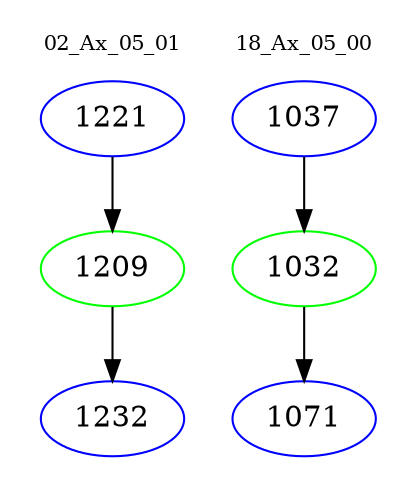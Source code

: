 digraph{
subgraph cluster_0 {
color = white
label = "02_Ax_05_01";
fontsize=10;
T0_1221 [label="1221", color="blue"]
T0_1221 -> T0_1209 [color="black"]
T0_1209 [label="1209", color="green"]
T0_1209 -> T0_1232 [color="black"]
T0_1232 [label="1232", color="blue"]
}
subgraph cluster_1 {
color = white
label = "18_Ax_05_00";
fontsize=10;
T1_1037 [label="1037", color="blue"]
T1_1037 -> T1_1032 [color="black"]
T1_1032 [label="1032", color="green"]
T1_1032 -> T1_1071 [color="black"]
T1_1071 [label="1071", color="blue"]
}
}
